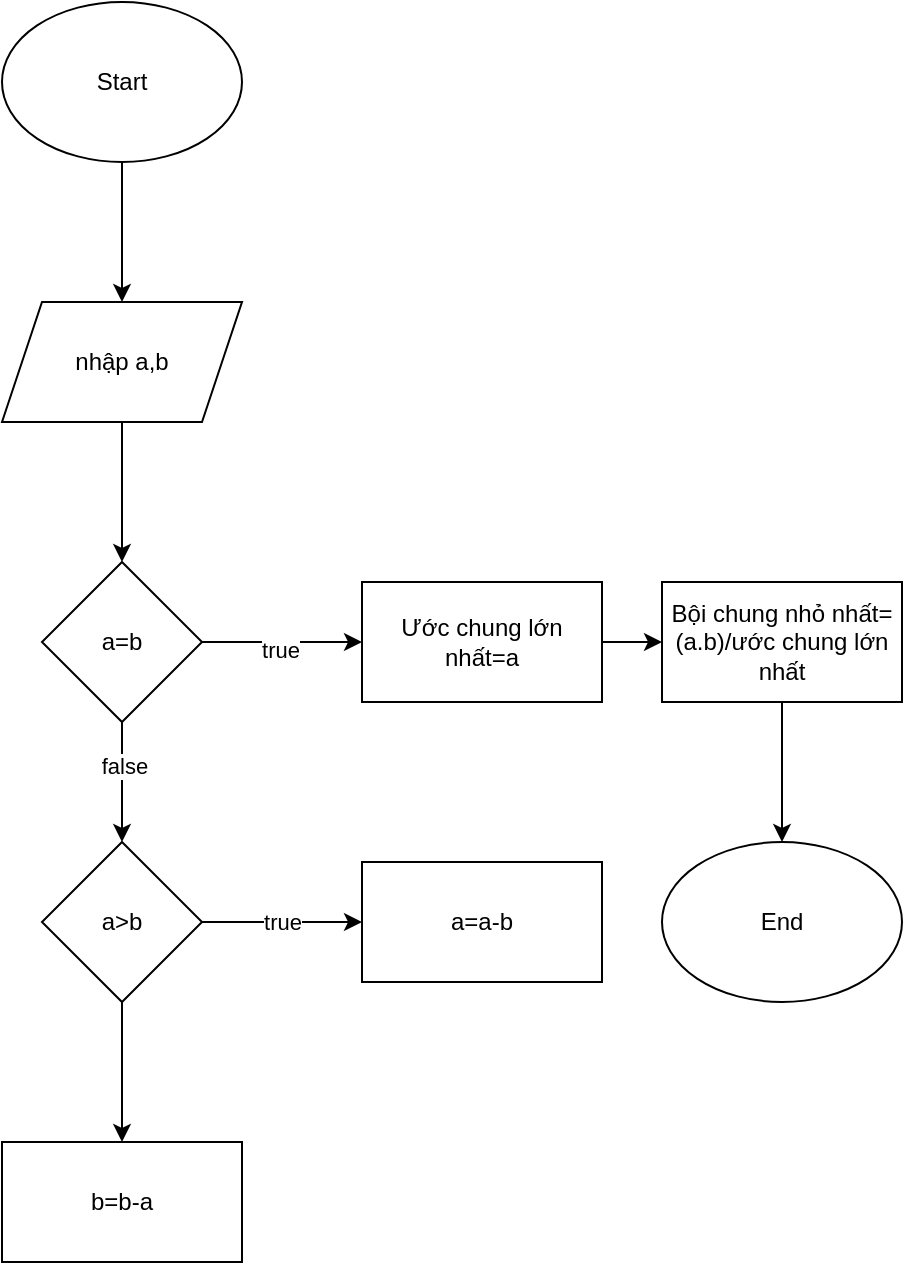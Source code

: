 <mxfile version="22.0.8" type="device">
  <diagram name="Trang-1" id="sprM7qLUwUo-kj0SOva5">
    <mxGraphModel dx="880" dy="484" grid="1" gridSize="10" guides="1" tooltips="1" connect="1" arrows="1" fold="1" page="1" pageScale="1" pageWidth="827" pageHeight="1169" math="0" shadow="0">
      <root>
        <mxCell id="0" />
        <mxCell id="1" parent="0" />
        <mxCell id="mysI9U43TAfzTFopBmPx-3" style="edgeStyle=orthogonalEdgeStyle;rounded=0;orthogonalLoop=1;jettySize=auto;html=1;exitX=0.5;exitY=1;exitDx=0;exitDy=0;entryX=0.5;entryY=0;entryDx=0;entryDy=0;" parent="1" source="mysI9U43TAfzTFopBmPx-1" target="mysI9U43TAfzTFopBmPx-2" edge="1">
          <mxGeometry relative="1" as="geometry" />
        </mxCell>
        <mxCell id="mysI9U43TAfzTFopBmPx-1" value="&lt;font style=&quot;vertical-align: inherit;&quot;&gt;&lt;font style=&quot;vertical-align: inherit;&quot;&gt;Start&lt;/font&gt;&lt;/font&gt;" style="ellipse;whiteSpace=wrap;html=1;" parent="1" vertex="1">
          <mxGeometry x="340" width="120" height="80" as="geometry" />
        </mxCell>
        <mxCell id="dy0SUppfZU8PYE0Hv7k9-2" style="edgeStyle=orthogonalEdgeStyle;rounded=0;orthogonalLoop=1;jettySize=auto;html=1;exitX=0.5;exitY=1;exitDx=0;exitDy=0;entryX=0.5;entryY=0;entryDx=0;entryDy=0;" edge="1" parent="1" source="mysI9U43TAfzTFopBmPx-2" target="dy0SUppfZU8PYE0Hv7k9-1">
          <mxGeometry relative="1" as="geometry" />
        </mxCell>
        <mxCell id="mysI9U43TAfzTFopBmPx-2" value="&lt;font style=&quot;vertical-align: inherit;&quot;&gt;&lt;font style=&quot;vertical-align: inherit;&quot;&gt;nhập a,b&lt;/font&gt;&lt;/font&gt;" style="shape=parallelogram;perimeter=parallelogramPerimeter;whiteSpace=wrap;html=1;fixedSize=1;" parent="1" vertex="1">
          <mxGeometry x="340" y="150" width="120" height="60" as="geometry" />
        </mxCell>
        <mxCell id="dy0SUppfZU8PYE0Hv7k9-4" style="edgeStyle=orthogonalEdgeStyle;rounded=0;orthogonalLoop=1;jettySize=auto;html=1;exitX=0.5;exitY=1;exitDx=0;exitDy=0;" edge="1" parent="1" source="dy0SUppfZU8PYE0Hv7k9-1" target="dy0SUppfZU8PYE0Hv7k9-3">
          <mxGeometry relative="1" as="geometry" />
        </mxCell>
        <mxCell id="dy0SUppfZU8PYE0Hv7k9-7" value="false" style="edgeLabel;html=1;align=center;verticalAlign=middle;resizable=0;points=[];" vertex="1" connectable="0" parent="dy0SUppfZU8PYE0Hv7k9-4">
          <mxGeometry x="-0.267" y="1" relative="1" as="geometry">
            <mxPoint as="offset" />
          </mxGeometry>
        </mxCell>
        <mxCell id="dy0SUppfZU8PYE0Hv7k9-11" style="edgeStyle=orthogonalEdgeStyle;rounded=0;orthogonalLoop=1;jettySize=auto;html=1;exitX=1;exitY=0.5;exitDx=0;exitDy=0;" edge="1" parent="1" source="dy0SUppfZU8PYE0Hv7k9-1">
          <mxGeometry relative="1" as="geometry">
            <mxPoint x="520" y="320" as="targetPoint" />
          </mxGeometry>
        </mxCell>
        <mxCell id="dy0SUppfZU8PYE0Hv7k9-12" value="true" style="edgeLabel;html=1;align=center;verticalAlign=middle;resizable=0;points=[];" vertex="1" connectable="0" parent="dy0SUppfZU8PYE0Hv7k9-11">
          <mxGeometry x="0.006" y="-2" relative="1" as="geometry">
            <mxPoint x="-1" y="1" as="offset" />
          </mxGeometry>
        </mxCell>
        <mxCell id="dy0SUppfZU8PYE0Hv7k9-1" value="a=b" style="rhombus;whiteSpace=wrap;html=1;" vertex="1" parent="1">
          <mxGeometry x="360" y="280" width="80" height="80" as="geometry" />
        </mxCell>
        <mxCell id="dy0SUppfZU8PYE0Hv7k9-6" style="edgeStyle=orthogonalEdgeStyle;rounded=0;orthogonalLoop=1;jettySize=auto;html=1;exitX=0.5;exitY=1;exitDx=0;exitDy=0;" edge="1" parent="1" source="dy0SUppfZU8PYE0Hv7k9-3" target="dy0SUppfZU8PYE0Hv7k9-5">
          <mxGeometry relative="1" as="geometry" />
        </mxCell>
        <mxCell id="dy0SUppfZU8PYE0Hv7k9-8" style="edgeStyle=orthogonalEdgeStyle;rounded=0;orthogonalLoop=1;jettySize=auto;html=1;exitX=1;exitY=0.5;exitDx=0;exitDy=0;" edge="1" parent="1" source="dy0SUppfZU8PYE0Hv7k9-3">
          <mxGeometry relative="1" as="geometry">
            <mxPoint x="520" y="460" as="targetPoint" />
          </mxGeometry>
        </mxCell>
        <mxCell id="dy0SUppfZU8PYE0Hv7k9-10" value="true" style="edgeLabel;html=1;align=center;verticalAlign=middle;resizable=0;points=[];" vertex="1" connectable="0" parent="dy0SUppfZU8PYE0Hv7k9-8">
          <mxGeometry x="-0.006" relative="1" as="geometry">
            <mxPoint as="offset" />
          </mxGeometry>
        </mxCell>
        <mxCell id="dy0SUppfZU8PYE0Hv7k9-3" value="a&amp;gt;b" style="rhombus;whiteSpace=wrap;html=1;" vertex="1" parent="1">
          <mxGeometry x="360" y="420" width="80" height="80" as="geometry" />
        </mxCell>
        <mxCell id="dy0SUppfZU8PYE0Hv7k9-5" value="b=b-a" style="rounded=0;whiteSpace=wrap;html=1;" vertex="1" parent="1">
          <mxGeometry x="340" y="570" width="120" height="60" as="geometry" />
        </mxCell>
        <mxCell id="dy0SUppfZU8PYE0Hv7k9-9" value="a=a-b" style="rounded=0;whiteSpace=wrap;html=1;" vertex="1" parent="1">
          <mxGeometry x="520" y="430" width="120" height="60" as="geometry" />
        </mxCell>
        <mxCell id="dy0SUppfZU8PYE0Hv7k9-14" style="edgeStyle=orthogonalEdgeStyle;rounded=0;orthogonalLoop=1;jettySize=auto;html=1;exitX=1;exitY=0.5;exitDx=0;exitDy=0;" edge="1" parent="1" source="dy0SUppfZU8PYE0Hv7k9-13" target="dy0SUppfZU8PYE0Hv7k9-15">
          <mxGeometry relative="1" as="geometry">
            <mxPoint x="730" y="320" as="targetPoint" />
          </mxGeometry>
        </mxCell>
        <mxCell id="dy0SUppfZU8PYE0Hv7k9-13" value="Ước chung lớn nhất=a" style="rounded=0;whiteSpace=wrap;html=1;" vertex="1" parent="1">
          <mxGeometry x="520" y="290" width="120" height="60" as="geometry" />
        </mxCell>
        <mxCell id="dy0SUppfZU8PYE0Hv7k9-16" style="edgeStyle=orthogonalEdgeStyle;rounded=0;orthogonalLoop=1;jettySize=auto;html=1;exitX=0.5;exitY=1;exitDx=0;exitDy=0;" edge="1" parent="1" source="dy0SUppfZU8PYE0Hv7k9-15" target="dy0SUppfZU8PYE0Hv7k9-17">
          <mxGeometry relative="1" as="geometry">
            <mxPoint x="730" y="440" as="targetPoint" />
          </mxGeometry>
        </mxCell>
        <mxCell id="dy0SUppfZU8PYE0Hv7k9-15" value="Bội chung nhỏ nhất=(a.b)/ước chung lớn nhất" style="rounded=0;whiteSpace=wrap;html=1;" vertex="1" parent="1">
          <mxGeometry x="670" y="290" width="120" height="60" as="geometry" />
        </mxCell>
        <mxCell id="dy0SUppfZU8PYE0Hv7k9-17" value="End" style="ellipse;whiteSpace=wrap;html=1;" vertex="1" parent="1">
          <mxGeometry x="670" y="420" width="120" height="80" as="geometry" />
        </mxCell>
      </root>
    </mxGraphModel>
  </diagram>
</mxfile>
